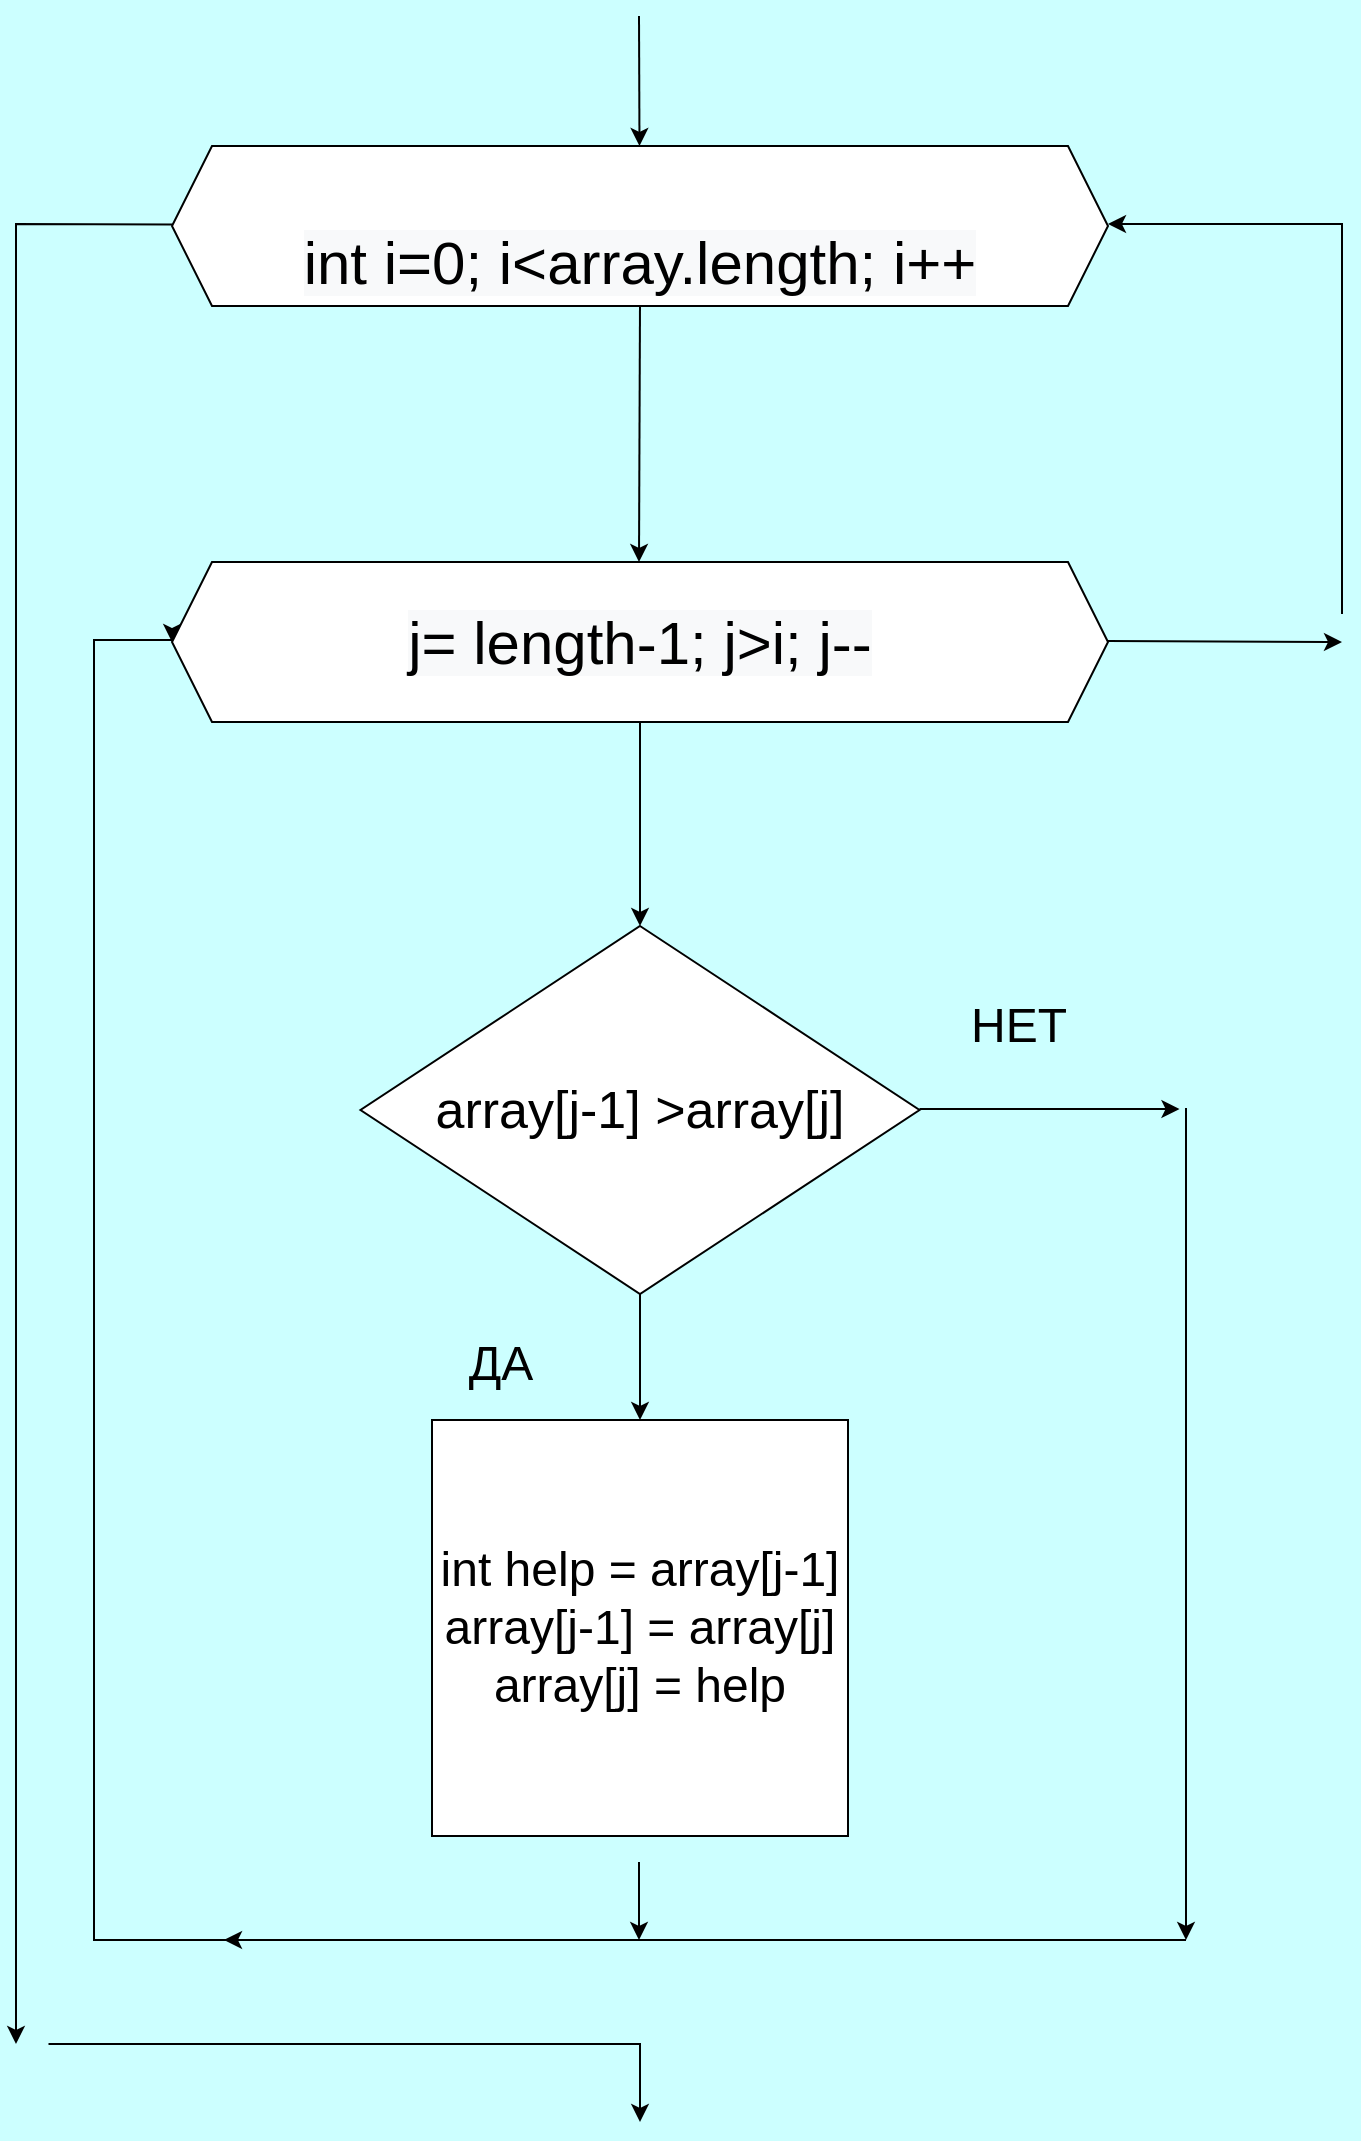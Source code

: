 <mxfile version="20.1.1" type="github"><diagram id="C5RBs43oDa-KdzZeNtuy" name="Page-1"><mxGraphModel dx="2062" dy="1122" grid="1" gridSize="13" guides="1" tooltips="1" connect="1" arrows="1" fold="1" page="0" pageScale="1" pageWidth="827" pageHeight="1169" background="#CCFFFF" math="0" shadow="0"><root><mxCell id="WIyWlLk6GJQsqaUBKTNV-0"/><mxCell id="WIyWlLk6GJQsqaUBKTNV-1" parent="WIyWlLk6GJQsqaUBKTNV-0"/><mxCell id="fWp9kfXtXCMCewaHxsn7-73" style="edgeStyle=orthogonalEdgeStyle;rounded=0;orthogonalLoop=1;jettySize=auto;html=1;exitX=0.5;exitY=1;exitDx=0;exitDy=0;entryX=0.5;entryY=0;entryDx=0;entryDy=0;fontSize=17;" parent="WIyWlLk6GJQsqaUBKTNV-1" source="fWp9kfXtXCMCewaHxsn7-66" target="fWp9kfXtXCMCewaHxsn7-67" edge="1"><mxGeometry relative="1" as="geometry"/></mxCell><mxCell id="fWp9kfXtXCMCewaHxsn7-67" value="int help = array[j-1]&lt;br&gt;array[j-1] = array[j]&lt;br&gt;array[j] = help&lt;br&gt;" style="whiteSpace=wrap;html=1;aspect=fixed;fontSize=24;" parent="WIyWlLk6GJQsqaUBKTNV-1" vertex="1"><mxGeometry x="286" y="806" width="208" height="208" as="geometry"/></mxCell><mxCell id="fWp9kfXtXCMCewaHxsn7-68" value="" style="endArrow=classic;html=1;rounded=0;fontSize=17;" parent="WIyWlLk6GJQsqaUBKTNV-1" edge="1"><mxGeometry width="50" height="50" relative="1" as="geometry"><mxPoint x="389.5" y="104" as="sourcePoint"/><mxPoint x="389.75" y="169" as="targetPoint"/><Array as="points"/></mxGeometry></mxCell><mxCell id="fWp9kfXtXCMCewaHxsn7-69" value="" style="endArrow=classic;html=1;rounded=0;fontSize=17;" parent="WIyWlLk6GJQsqaUBKTNV-1" edge="1"><mxGeometry width="50" height="50" relative="1" as="geometry"><mxPoint x="390" y="247" as="sourcePoint"/><mxPoint x="389.5" y="377" as="targetPoint"/></mxGeometry></mxCell><mxCell id="fWp9kfXtXCMCewaHxsn7-70" value="" style="endArrow=classic;html=1;rounded=0;fontSize=17;entryX=0.5;entryY=0;entryDx=0;entryDy=0;" parent="WIyWlLk6GJQsqaUBKTNV-1" source="fWp9kfXtXCMCewaHxsn7-96" target="fWp9kfXtXCMCewaHxsn7-66" edge="1"><mxGeometry width="50" height="50" relative="1" as="geometry"><mxPoint x="579" y="554" as="sourcePoint"/><mxPoint x="390" y="546" as="targetPoint"/></mxGeometry></mxCell><mxCell id="fWp9kfXtXCMCewaHxsn7-76" value="" style="edgeStyle=segmentEdgeStyle;endArrow=classic;html=1;rounded=0;fontSize=17;startArrow=none;" parent="WIyWlLk6GJQsqaUBKTNV-1" source="fWp9kfXtXCMCewaHxsn7-66" edge="1"><mxGeometry width="50" height="50" relative="1" as="geometry"><mxPoint x="390" y="661" as="sourcePoint"/><mxPoint x="440" y="611" as="targetPoint"/></mxGeometry></mxCell><mxCell id="fWp9kfXtXCMCewaHxsn7-66" value="&lt;span style=&quot;font-size: 26px;&quot;&gt;array[j-1] &amp;gt;array[j]&lt;/span&gt;" style="rhombus;whiteSpace=wrap;html=1;fontSize=23;" parent="WIyWlLk6GJQsqaUBKTNV-1" vertex="1"><mxGeometry x="250.25" y="559" width="279.5" height="184" as="geometry"/></mxCell><mxCell id="fWp9kfXtXCMCewaHxsn7-82" value="" style="endArrow=classic;html=1;rounded=0;fontSize=17;" parent="WIyWlLk6GJQsqaUBKTNV-1" source="fWp9kfXtXCMCewaHxsn7-95" edge="1"><mxGeometry width="50" height="50" relative="1" as="geometry"><mxPoint x="78" y="208" as="sourcePoint"/><mxPoint x="78" y="1118" as="targetPoint"/><Array as="points"><mxPoint x="78" y="208"/></Array></mxGeometry></mxCell><mxCell id="fWp9kfXtXCMCewaHxsn7-83" value="" style="endArrow=classic;html=1;rounded=0;fontSize=17;exitX=0.5;exitY=1;exitDx=0;exitDy=0;" parent="WIyWlLk6GJQsqaUBKTNV-1" edge="1"><mxGeometry width="50" height="50" relative="1" as="geometry"><mxPoint x="94.25" y="1118" as="sourcePoint"/><mxPoint x="390" y="1157" as="targetPoint"/><Array as="points"><mxPoint x="390" y="1118"/></Array></mxGeometry></mxCell><mxCell id="fWp9kfXtXCMCewaHxsn7-84" value="" style="endArrow=classic;html=1;rounded=0;fontSize=17;exitX=0.5;exitY=1;exitDx=0;exitDy=0;" parent="WIyWlLk6GJQsqaUBKTNV-1" edge="1"><mxGeometry width="50" height="50" relative="1" as="geometry"><mxPoint x="529.75" y="650.5" as="sourcePoint"/><mxPoint x="659.75" y="650.5" as="targetPoint"/></mxGeometry></mxCell><mxCell id="fWp9kfXtXCMCewaHxsn7-85" value="" style="endArrow=classic;html=1;rounded=0;fontSize=17;" parent="WIyWlLk6GJQsqaUBKTNV-1" edge="1"><mxGeometry width="50" height="50" relative="1" as="geometry"><mxPoint x="741" y="403" as="sourcePoint"/><mxPoint x="624" y="208" as="targetPoint"/><Array as="points"><mxPoint x="741" y="208"/></Array></mxGeometry></mxCell><mxCell id="fWp9kfXtXCMCewaHxsn7-87" value="" style="endArrow=classic;html=1;rounded=0;fontSize=17;" parent="WIyWlLk6GJQsqaUBKTNV-1" edge="1"><mxGeometry width="50" height="50" relative="1" as="geometry"><mxPoint x="663" y="650" as="sourcePoint"/><mxPoint x="663" y="1066" as="targetPoint"/></mxGeometry></mxCell><mxCell id="fWp9kfXtXCMCewaHxsn7-88" value="" style="endArrow=classic;html=1;rounded=0;fontSize=17;" parent="WIyWlLk6GJQsqaUBKTNV-1" edge="1"><mxGeometry width="50" height="50" relative="1" as="geometry"><mxPoint x="663" y="1066" as="sourcePoint"/><mxPoint x="182" y="1066" as="targetPoint"/></mxGeometry></mxCell><mxCell id="fWp9kfXtXCMCewaHxsn7-89" value="" style="endArrow=classic;html=1;rounded=0;fontSize=17;" parent="WIyWlLk6GJQsqaUBKTNV-1" edge="1"><mxGeometry width="50" height="50" relative="1" as="geometry"><mxPoint x="389.5" y="1027" as="sourcePoint"/><mxPoint x="389.5" y="1066" as="targetPoint"/></mxGeometry></mxCell><mxCell id="fWp9kfXtXCMCewaHxsn7-91" value="" style="edgeStyle=segmentEdgeStyle;endArrow=classic;html=1;rounded=0;fontSize=17;entryX=0;entryY=0.5;entryDx=0;entryDy=0;" parent="WIyWlLk6GJQsqaUBKTNV-1" target="fWp9kfXtXCMCewaHxsn7-96" edge="1"><mxGeometry width="50" height="50" relative="1" as="geometry"><mxPoint x="195" y="1066" as="sourcePoint"/><mxPoint x="156" y="403" as="targetPoint"/><Array as="points"><mxPoint x="117" y="1066"/><mxPoint x="117" y="416"/></Array></mxGeometry></mxCell><mxCell id="fWp9kfXtXCMCewaHxsn7-92" value="" style="endArrow=classic;html=1;rounded=0;fontSize=17;" parent="WIyWlLk6GJQsqaUBKTNV-1" edge="1"><mxGeometry width="50" height="50" relative="1" as="geometry"><mxPoint x="624" y="416.5" as="sourcePoint"/><mxPoint x="741" y="417" as="targetPoint"/></mxGeometry></mxCell><mxCell id="fWp9kfXtXCMCewaHxsn7-93" value="&lt;span style=&quot;font-size: 24px;&quot;&gt;НЕТ&lt;/span&gt;" style="text;html=1;align=center;verticalAlign=middle;resizable=0;points=[];autosize=1;strokeColor=none;fillColor=none;fontSize=17;" parent="WIyWlLk6GJQsqaUBKTNV-1" vertex="1"><mxGeometry x="540" y="589" width="78" height="39" as="geometry"/></mxCell><mxCell id="fWp9kfXtXCMCewaHxsn7-94" value="ДА" style="text;html=1;align=center;verticalAlign=middle;resizable=0;points=[];autosize=1;strokeColor=none;fillColor=none;fontSize=24;" parent="WIyWlLk6GJQsqaUBKTNV-1" vertex="1"><mxGeometry x="287" y="758" width="65" height="39" as="geometry"/></mxCell><mxCell id="fWp9kfXtXCMCewaHxsn7-95" value="&lt;br&gt;&lt;span style=&quot;color: rgb(0, 0, 0); font-family: Helvetica; font-size: 30px; font-style: normal; font-variant-ligatures: normal; font-variant-caps: normal; font-weight: 400; letter-spacing: normal; orphans: 2; text-align: center; text-indent: 0px; text-transform: none; widows: 2; word-spacing: 0px; -webkit-text-stroke-width: 0px; background-color: rgb(248, 249, 250); text-decoration-thickness: initial; text-decoration-style: initial; text-decoration-color: initial; float: none; display: inline !important;&quot;&gt;int i=0; i&amp;lt;array.length; i++&lt;/span&gt;" style="shape=hexagon;perimeter=hexagonPerimeter2;whiteSpace=wrap;html=1;fixedSize=1;fontSize=30;" parent="WIyWlLk6GJQsqaUBKTNV-1" vertex="1"><mxGeometry x="156" y="169" width="468" height="80" as="geometry"/></mxCell><mxCell id="fWp9kfXtXCMCewaHxsn7-96" value="&lt;br&gt;&lt;span style=&quot;color: rgb(0, 0, 0); font-family: Helvetica; font-size: 30px; font-style: normal; font-variant-ligatures: normal; font-variant-caps: normal; font-weight: 400; letter-spacing: normal; orphans: 2; text-align: center; text-indent: 0px; text-transform: none; widows: 2; word-spacing: 0px; -webkit-text-stroke-width: 0px; background-color: rgb(248, 249, 250); text-decoration-thickness: initial; text-decoration-style: initial; text-decoration-color: initial; float: none; display: inline !important;&quot;&gt;j= length-1; j&amp;gt;i; j--&lt;br&gt;&lt;br&gt;&lt;/span&gt;" style="shape=hexagon;perimeter=hexagonPerimeter2;whiteSpace=wrap;html=1;fixedSize=1;fontSize=30;" parent="WIyWlLk6GJQsqaUBKTNV-1" vertex="1"><mxGeometry x="156" y="377" width="468" height="80" as="geometry"/></mxCell></root></mxGraphModel></diagram></mxfile>